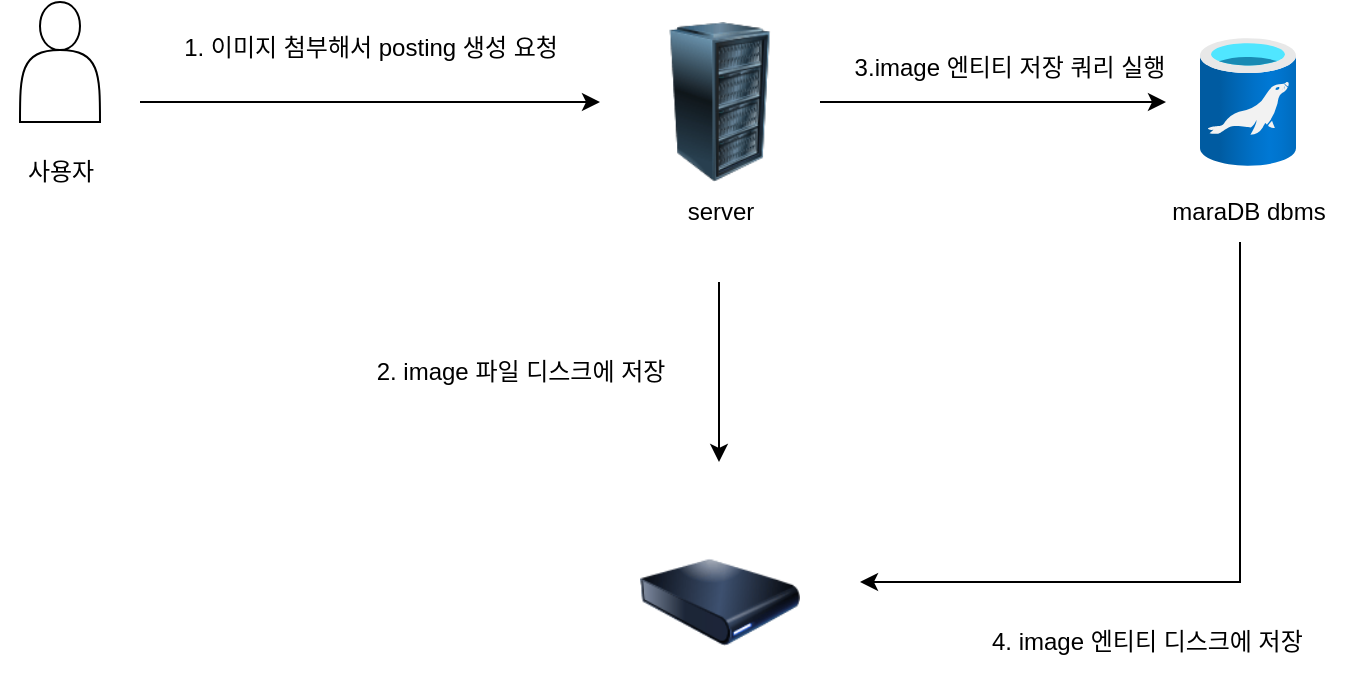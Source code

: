 <mxfile version="26.0.11">
  <diagram name="페이지-1" id="a-v5YLT6aHVvScGPdoB7">
    <mxGraphModel dx="2066" dy="1115" grid="1" gridSize="10" guides="1" tooltips="1" connect="1" arrows="1" fold="1" page="1" pageScale="1" pageWidth="827" pageHeight="1169" math="0" shadow="0">
      <root>
        <mxCell id="0" />
        <mxCell id="1" parent="0" />
        <mxCell id="bmXC_bC2AiIaKbpAS_Ty-1" value="" style="shape=actor;whiteSpace=wrap;html=1;" vertex="1" parent="1">
          <mxGeometry x="90" y="400" width="40" height="60" as="geometry" />
        </mxCell>
        <mxCell id="bmXC_bC2AiIaKbpAS_Ty-3" value="사용자" style="text;html=1;align=center;verticalAlign=middle;resizable=0;points=[];autosize=1;strokeColor=none;fillColor=none;" vertex="1" parent="1">
          <mxGeometry x="80" y="470" width="60" height="30" as="geometry" />
        </mxCell>
        <mxCell id="bmXC_bC2AiIaKbpAS_Ty-4" value="" style="endArrow=classic;html=1;rounded=0;" edge="1" parent="1">
          <mxGeometry width="50" height="50" relative="1" as="geometry">
            <mxPoint x="150" y="450" as="sourcePoint" />
            <mxPoint x="380" y="450" as="targetPoint" />
          </mxGeometry>
        </mxCell>
        <mxCell id="bmXC_bC2AiIaKbpAS_Ty-5" value="1. 이미지 첨부해서 posting 생성 요청" style="text;html=1;align=center;verticalAlign=middle;resizable=0;points=[];autosize=1;strokeColor=none;fillColor=none;" vertex="1" parent="1">
          <mxGeometry x="155" y="408" width="220" height="30" as="geometry" />
        </mxCell>
        <mxCell id="bmXC_bC2AiIaKbpAS_Ty-6" value="" style="image;html=1;image=img/lib/clip_art/computers/Server_Rack_128x128.png" vertex="1" parent="1">
          <mxGeometry x="400" y="410" width="80" height="80" as="geometry" />
        </mxCell>
        <mxCell id="bmXC_bC2AiIaKbpAS_Ty-7" value="server" style="text;html=1;align=center;verticalAlign=middle;resizable=0;points=[];autosize=1;strokeColor=none;fillColor=none;" vertex="1" parent="1">
          <mxGeometry x="410" y="490" width="60" height="30" as="geometry" />
        </mxCell>
        <mxCell id="bmXC_bC2AiIaKbpAS_Ty-8" value="" style="image;html=1;image=img/lib/clip_art/computers/Harddrive_128x128.png" vertex="1" parent="1">
          <mxGeometry x="400" y="660" width="80" height="80" as="geometry" />
        </mxCell>
        <mxCell id="bmXC_bC2AiIaKbpAS_Ty-12" value="" style="image;aspect=fixed;html=1;points=[];align=center;fontSize=12;image=img/lib/azure2/databases/Azure_Database_MariaDB_Server.svg;" vertex="1" parent="1">
          <mxGeometry x="680" y="418" width="48" height="64" as="geometry" />
        </mxCell>
        <mxCell id="bmXC_bC2AiIaKbpAS_Ty-13" value="" style="endArrow=classic;html=1;rounded=0;" edge="1" parent="1">
          <mxGeometry width="50" height="50" relative="1" as="geometry">
            <mxPoint x="439.5" y="540" as="sourcePoint" />
            <mxPoint x="439.5" y="630" as="targetPoint" />
          </mxGeometry>
        </mxCell>
        <mxCell id="bmXC_bC2AiIaKbpAS_Ty-14" value="2. image 파일 디스크에 저장" style="text;html=1;align=center;verticalAlign=middle;resizable=0;points=[];autosize=1;strokeColor=none;fillColor=none;" vertex="1" parent="1">
          <mxGeometry x="250" y="570" width="180" height="30" as="geometry" />
        </mxCell>
        <mxCell id="bmXC_bC2AiIaKbpAS_Ty-15" value="3.&lt;span style=&quot;background-color: transparent; color: light-dark(rgb(0, 0, 0), rgb(255, 255, 255));&quot;&gt;image 엔티티 저장 쿼리 실행&lt;/span&gt;" style="text;html=1;align=center;verticalAlign=middle;whiteSpace=wrap;rounded=0;" vertex="1" parent="1">
          <mxGeometry x="480" y="418" width="210" height="30" as="geometry" />
        </mxCell>
        <mxCell id="bmXC_bC2AiIaKbpAS_Ty-16" value="" style="endArrow=classic;html=1;rounded=0;" edge="1" parent="1">
          <mxGeometry width="50" height="50" relative="1" as="geometry">
            <mxPoint x="490" y="450" as="sourcePoint" />
            <mxPoint x="663" y="450" as="targetPoint" />
            <Array as="points">
              <mxPoint x="620" y="450" />
            </Array>
          </mxGeometry>
        </mxCell>
        <mxCell id="bmXC_bC2AiIaKbpAS_Ty-18" value="" style="endArrow=classic;html=1;rounded=0;" edge="1" parent="1">
          <mxGeometry width="50" height="50" relative="1" as="geometry">
            <mxPoint x="700" y="520" as="sourcePoint" />
            <mxPoint x="510" y="690" as="targetPoint" />
            <Array as="points">
              <mxPoint x="700" y="690" />
            </Array>
          </mxGeometry>
        </mxCell>
        <mxCell id="bmXC_bC2AiIaKbpAS_Ty-19" value="4. image 엔티티 디스크에 저장&lt;div&gt;&lt;br&gt;&lt;/div&gt;" style="text;strokeColor=none;fillColor=none;align=left;verticalAlign=middle;spacingLeft=4;spacingRight=4;overflow=hidden;points=[[0,0.5],[1,0.5]];portConstraint=eastwest;rotatable=0;whiteSpace=wrap;html=1;" vertex="1" parent="1">
          <mxGeometry x="570" y="710" width="180" height="30" as="geometry" />
        </mxCell>
        <mxCell id="bmXC_bC2AiIaKbpAS_Ty-20" value="maraDB dbms" style="text;html=1;align=center;verticalAlign=middle;resizable=0;points=[];autosize=1;strokeColor=none;fillColor=none;" vertex="1" parent="1">
          <mxGeometry x="654" y="490" width="100" height="30" as="geometry" />
        </mxCell>
      </root>
    </mxGraphModel>
  </diagram>
</mxfile>
